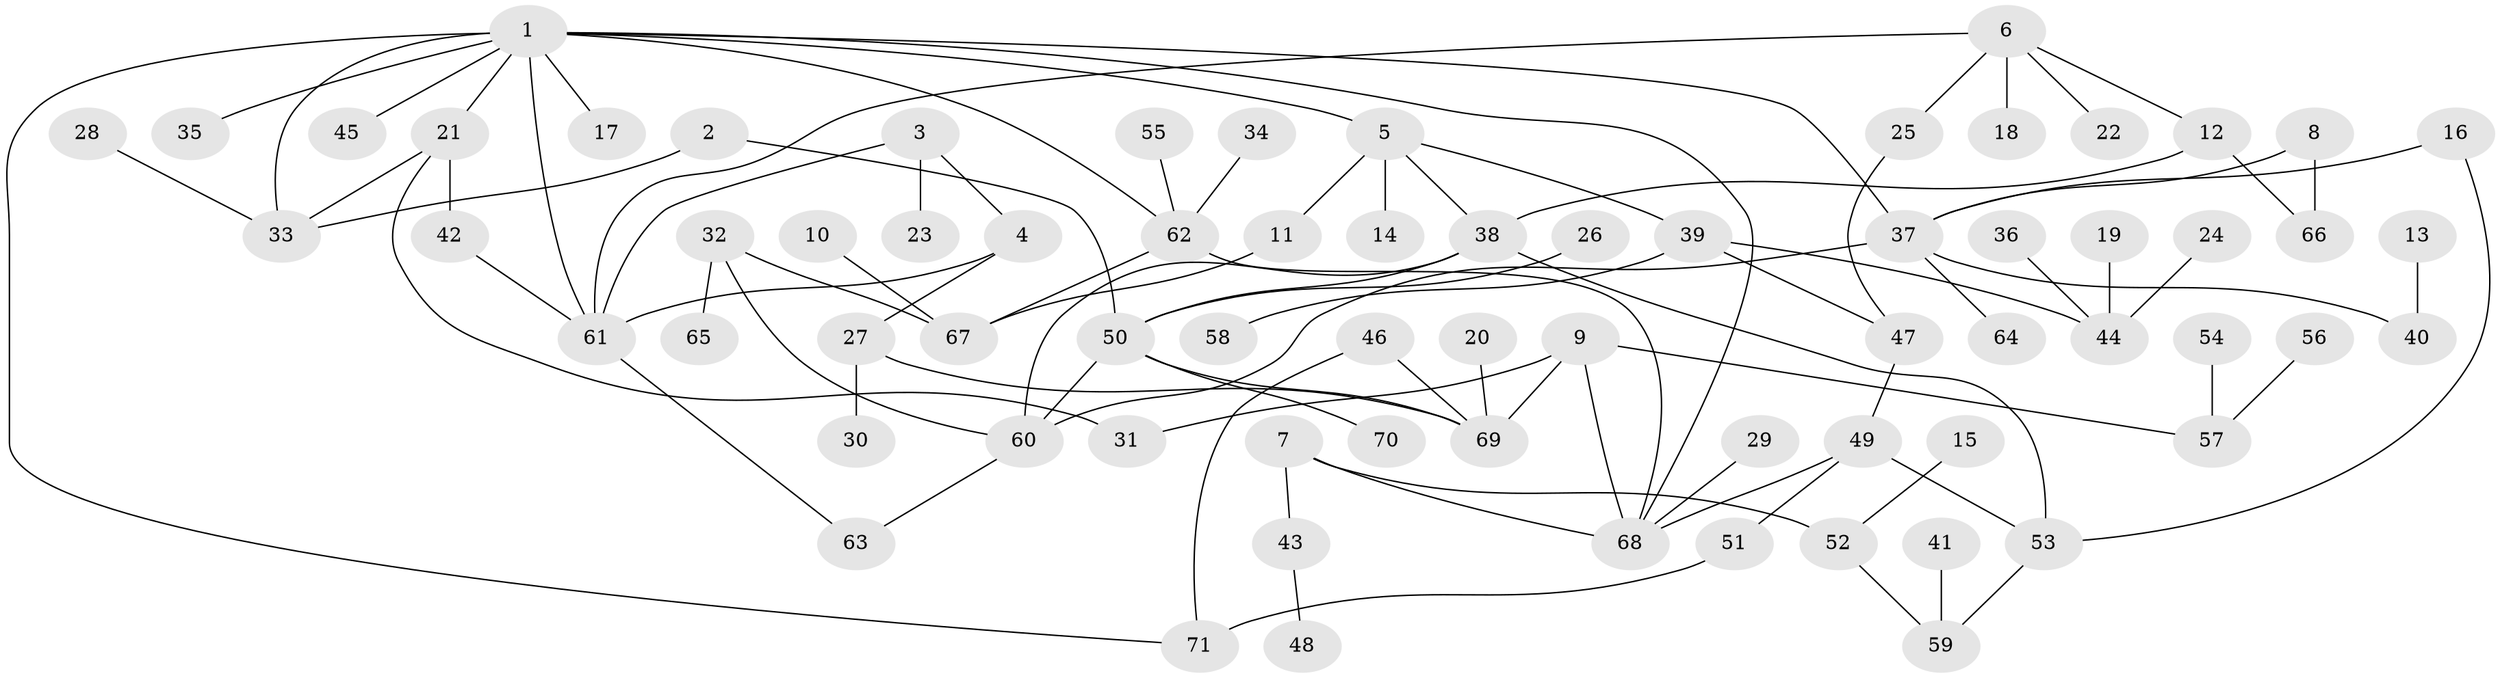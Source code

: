 // original degree distribution, {4: 0.07746478873239436, 8: 0.007042253521126761, 6: 0.02112676056338028, 5: 0.056338028169014086, 3: 0.16901408450704225, 7: 0.014084507042253521, 1: 0.38028169014084506, 2: 0.2746478873239437}
// Generated by graph-tools (version 1.1) at 2025/25/03/09/25 03:25:26]
// undirected, 71 vertices, 92 edges
graph export_dot {
graph [start="1"]
  node [color=gray90,style=filled];
  1;
  2;
  3;
  4;
  5;
  6;
  7;
  8;
  9;
  10;
  11;
  12;
  13;
  14;
  15;
  16;
  17;
  18;
  19;
  20;
  21;
  22;
  23;
  24;
  25;
  26;
  27;
  28;
  29;
  30;
  31;
  32;
  33;
  34;
  35;
  36;
  37;
  38;
  39;
  40;
  41;
  42;
  43;
  44;
  45;
  46;
  47;
  48;
  49;
  50;
  51;
  52;
  53;
  54;
  55;
  56;
  57;
  58;
  59;
  60;
  61;
  62;
  63;
  64;
  65;
  66;
  67;
  68;
  69;
  70;
  71;
  1 -- 5 [weight=1.0];
  1 -- 17 [weight=1.0];
  1 -- 21 [weight=1.0];
  1 -- 33 [weight=1.0];
  1 -- 35 [weight=1.0];
  1 -- 37 [weight=1.0];
  1 -- 45 [weight=1.0];
  1 -- 61 [weight=1.0];
  1 -- 62 [weight=1.0];
  1 -- 68 [weight=1.0];
  1 -- 71 [weight=1.0];
  2 -- 33 [weight=1.0];
  2 -- 50 [weight=1.0];
  3 -- 4 [weight=1.0];
  3 -- 23 [weight=1.0];
  3 -- 61 [weight=1.0];
  4 -- 27 [weight=1.0];
  4 -- 61 [weight=1.0];
  5 -- 11 [weight=1.0];
  5 -- 14 [weight=1.0];
  5 -- 38 [weight=1.0];
  5 -- 39 [weight=1.0];
  6 -- 12 [weight=1.0];
  6 -- 18 [weight=1.0];
  6 -- 22 [weight=1.0];
  6 -- 25 [weight=1.0];
  6 -- 61 [weight=1.0];
  7 -- 43 [weight=1.0];
  7 -- 52 [weight=1.0];
  7 -- 68 [weight=1.0];
  8 -- 37 [weight=1.0];
  8 -- 66 [weight=1.0];
  9 -- 31 [weight=1.0];
  9 -- 57 [weight=1.0];
  9 -- 68 [weight=1.0];
  9 -- 69 [weight=1.0];
  10 -- 67 [weight=1.0];
  11 -- 67 [weight=1.0];
  12 -- 38 [weight=1.0];
  12 -- 66 [weight=1.0];
  13 -- 40 [weight=1.0];
  15 -- 52 [weight=1.0];
  16 -- 37 [weight=1.0];
  16 -- 53 [weight=1.0];
  19 -- 44 [weight=1.0];
  20 -- 69 [weight=1.0];
  21 -- 31 [weight=1.0];
  21 -- 33 [weight=1.0];
  21 -- 42 [weight=1.0];
  24 -- 44 [weight=1.0];
  25 -- 47 [weight=1.0];
  26 -- 50 [weight=1.0];
  27 -- 30 [weight=1.0];
  27 -- 69 [weight=1.0];
  28 -- 33 [weight=1.0];
  29 -- 68 [weight=1.0];
  32 -- 60 [weight=1.0];
  32 -- 65 [weight=1.0];
  32 -- 67 [weight=1.0];
  34 -- 62 [weight=1.0];
  36 -- 44 [weight=1.0];
  37 -- 40 [weight=1.0];
  37 -- 60 [weight=1.0];
  37 -- 64 [weight=1.0];
  38 -- 50 [weight=1.0];
  38 -- 53 [weight=2.0];
  38 -- 60 [weight=1.0];
  39 -- 44 [weight=1.0];
  39 -- 47 [weight=1.0];
  39 -- 58 [weight=1.0];
  41 -- 59 [weight=1.0];
  42 -- 61 [weight=1.0];
  43 -- 48 [weight=1.0];
  46 -- 69 [weight=1.0];
  46 -- 71 [weight=1.0];
  47 -- 49 [weight=1.0];
  49 -- 51 [weight=1.0];
  49 -- 53 [weight=1.0];
  49 -- 68 [weight=1.0];
  50 -- 60 [weight=1.0];
  50 -- 69 [weight=1.0];
  50 -- 70 [weight=1.0];
  51 -- 71 [weight=1.0];
  52 -- 59 [weight=1.0];
  53 -- 59 [weight=1.0];
  54 -- 57 [weight=1.0];
  55 -- 62 [weight=1.0];
  56 -- 57 [weight=1.0];
  60 -- 63 [weight=1.0];
  61 -- 63 [weight=1.0];
  62 -- 67 [weight=1.0];
  62 -- 68 [weight=1.0];
}
